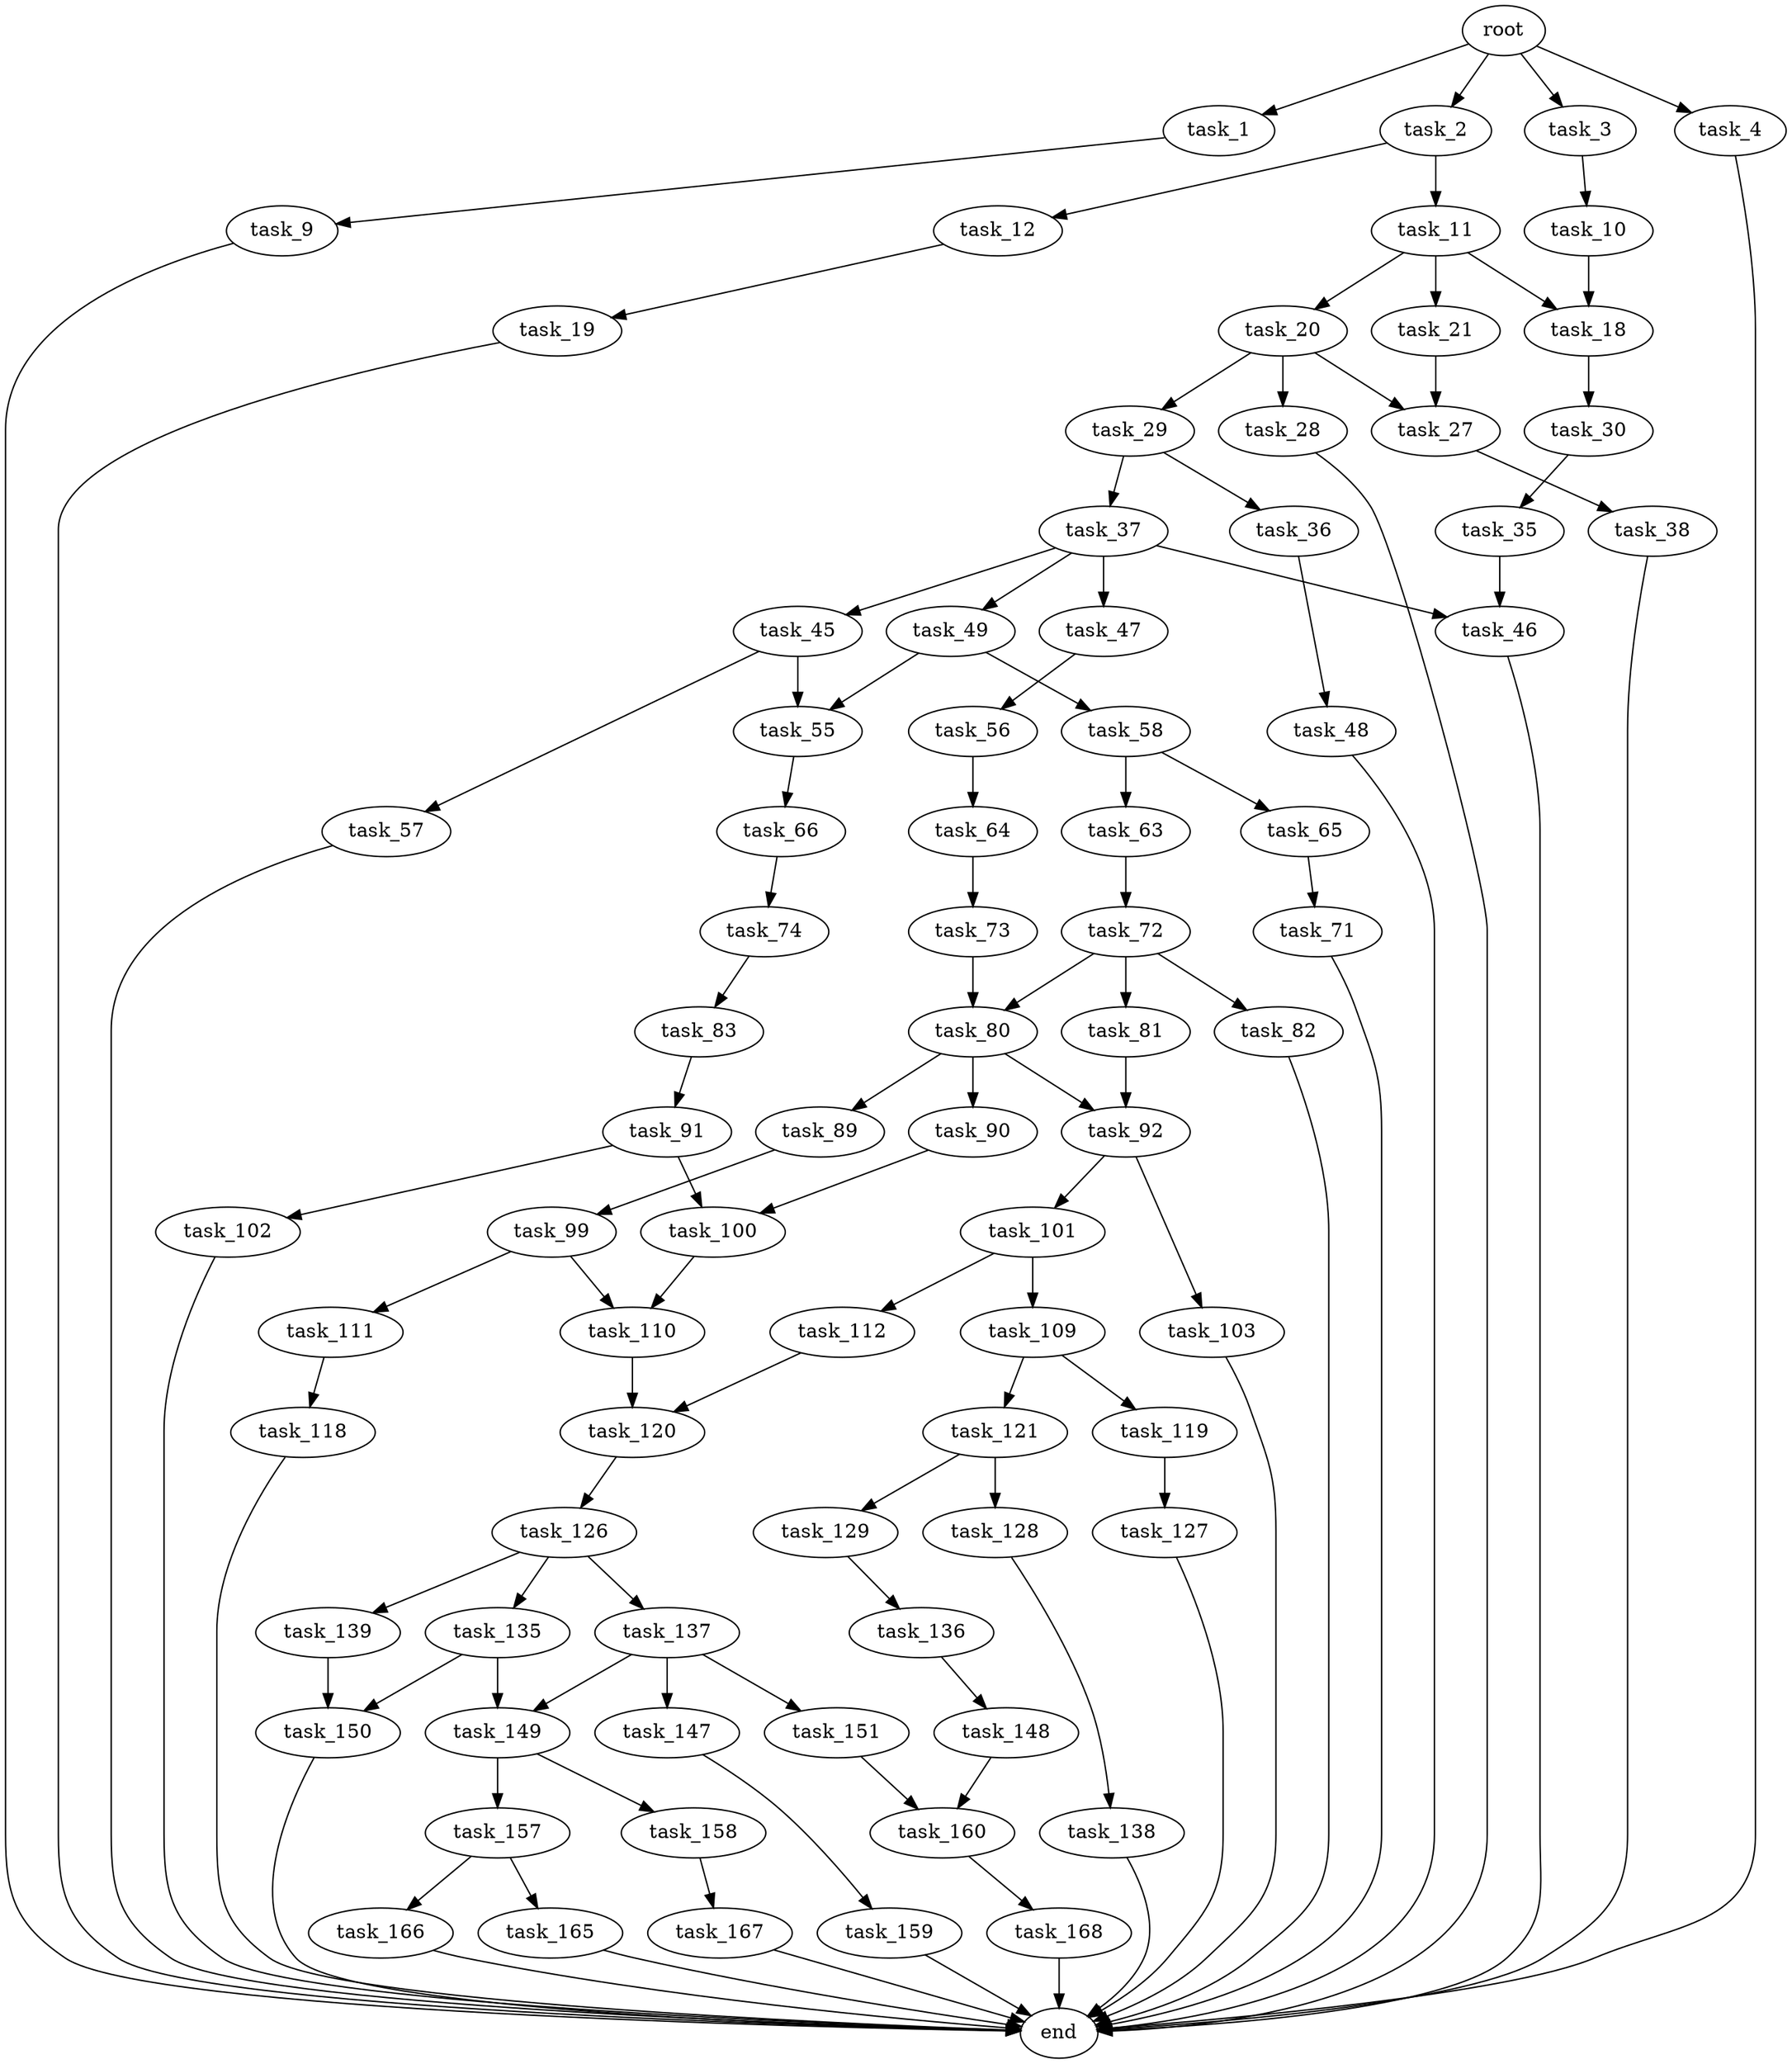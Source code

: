 digraph G {
  root [size="0.000000"];
  task_1 [size="792364720923.000000"];
  task_2 [size="231928233984.000000"];
  task_3 [size="782757789696.000000"];
  task_4 [size="399912885924.000000"];
  task_9 [size="549755813888.000000"];
  task_11 [size="28991029248.000000"];
  task_12 [size="129083614242.000000"];
  task_10 [size="305902755076.000000"];
  end [size="0.000000"];
  task_18 [size="27563430598.000000"];
  task_20 [size="1073741824000.000000"];
  task_21 [size="23389577178.000000"];
  task_19 [size="397443815236.000000"];
  task_30 [size="23735015966.000000"];
  task_27 [size="368293445632.000000"];
  task_28 [size="42695358656.000000"];
  task_29 [size="91287798478.000000"];
  task_38 [size="28556208648.000000"];
  task_36 [size="65483625730.000000"];
  task_37 [size="28991029248.000000"];
  task_35 [size="221271700827.000000"];
  task_46 [size="1854817706.000000"];
  task_48 [size="9186694482.000000"];
  task_45 [size="43903289449.000000"];
  task_47 [size="549755813888.000000"];
  task_49 [size="68719476736.000000"];
  task_55 [size="231928233984.000000"];
  task_57 [size="68719476736.000000"];
  task_56 [size="165253774703.000000"];
  task_58 [size="96898025300.000000"];
  task_66 [size="782757789696.000000"];
  task_64 [size="14250284874.000000"];
  task_63 [size="368293445632.000000"];
  task_65 [size="8589934592.000000"];
  task_72 [size="28991029248.000000"];
  task_73 [size="5772326519.000000"];
  task_71 [size="1105396357232.000000"];
  task_74 [size="204816953999.000000"];
  task_80 [size="134217728000.000000"];
  task_81 [size="4576109018.000000"];
  task_82 [size="8589934592.000000"];
  task_83 [size="134217728000.000000"];
  task_89 [size="624809845764.000000"];
  task_90 [size="126325537558.000000"];
  task_92 [size="1073741824000.000000"];
  task_91 [size="231928233984.000000"];
  task_99 [size="7593609725.000000"];
  task_100 [size="614063052040.000000"];
  task_102 [size="549755813888.000000"];
  task_101 [size="25256772259.000000"];
  task_103 [size="368293445632.000000"];
  task_110 [size="549755813888.000000"];
  task_111 [size="9619586294.000000"];
  task_109 [size="9720781695.000000"];
  task_112 [size="9727650178.000000"];
  task_119 [size="9203200634.000000"];
  task_121 [size="368293445632.000000"];
  task_120 [size="106017762417.000000"];
  task_118 [size="15024746473.000000"];
  task_127 [size="68719476736.000000"];
  task_126 [size="345021392608.000000"];
  task_128 [size="28991029248.000000"];
  task_129 [size="7620458976.000000"];
  task_135 [size="10171320513.000000"];
  task_137 [size="19353415556.000000"];
  task_139 [size="24235943235.000000"];
  task_138 [size="1073741824000.000000"];
  task_136 [size="665042163083.000000"];
  task_149 [size="753003743960.000000"];
  task_150 [size="16543224449.000000"];
  task_148 [size="134217728000.000000"];
  task_147 [size="231928233984.000000"];
  task_151 [size="8525687066.000000"];
  task_159 [size="509327135.000000"];
  task_160 [size="45774215141.000000"];
  task_157 [size="8589934592.000000"];
  task_158 [size="25179082136.000000"];
  task_165 [size="231928233984.000000"];
  task_166 [size="470676430980.000000"];
  task_167 [size="92006630961.000000"];
  task_168 [size="371076625540.000000"];

  root -> task_1 [size="1.000000"];
  root -> task_2 [size="1.000000"];
  root -> task_3 [size="1.000000"];
  root -> task_4 [size="1.000000"];
  task_1 -> task_9 [size="838860800.000000"];
  task_2 -> task_11 [size="301989888.000000"];
  task_2 -> task_12 [size="301989888.000000"];
  task_3 -> task_10 [size="679477248.000000"];
  task_4 -> end [size="1.000000"];
  task_9 -> end [size="1.000000"];
  task_11 -> task_18 [size="75497472.000000"];
  task_11 -> task_20 [size="75497472.000000"];
  task_11 -> task_21 [size="75497472.000000"];
  task_12 -> task_19 [size="411041792.000000"];
  task_10 -> task_18 [size="209715200.000000"];
  task_18 -> task_30 [size="536870912.000000"];
  task_20 -> task_27 [size="838860800.000000"];
  task_20 -> task_28 [size="838860800.000000"];
  task_20 -> task_29 [size="838860800.000000"];
  task_21 -> task_27 [size="33554432.000000"];
  task_19 -> end [size="1.000000"];
  task_30 -> task_35 [size="679477248.000000"];
  task_27 -> task_38 [size="411041792.000000"];
  task_28 -> end [size="1.000000"];
  task_29 -> task_36 [size="209715200.000000"];
  task_29 -> task_37 [size="209715200.000000"];
  task_38 -> end [size="1.000000"];
  task_36 -> task_48 [size="209715200.000000"];
  task_37 -> task_45 [size="75497472.000000"];
  task_37 -> task_46 [size="75497472.000000"];
  task_37 -> task_47 [size="75497472.000000"];
  task_37 -> task_49 [size="75497472.000000"];
  task_35 -> task_46 [size="301989888.000000"];
  task_46 -> end [size="1.000000"];
  task_48 -> end [size="1.000000"];
  task_45 -> task_55 [size="75497472.000000"];
  task_45 -> task_57 [size="75497472.000000"];
  task_47 -> task_56 [size="536870912.000000"];
  task_49 -> task_55 [size="134217728.000000"];
  task_49 -> task_58 [size="134217728.000000"];
  task_55 -> task_66 [size="301989888.000000"];
  task_57 -> end [size="1.000000"];
  task_56 -> task_64 [size="209715200.000000"];
  task_58 -> task_63 [size="301989888.000000"];
  task_58 -> task_65 [size="301989888.000000"];
  task_66 -> task_74 [size="679477248.000000"];
  task_64 -> task_73 [size="411041792.000000"];
  task_63 -> task_72 [size="411041792.000000"];
  task_65 -> task_71 [size="33554432.000000"];
  task_72 -> task_80 [size="75497472.000000"];
  task_72 -> task_81 [size="75497472.000000"];
  task_72 -> task_82 [size="75497472.000000"];
  task_73 -> task_80 [size="134217728.000000"];
  task_71 -> end [size="1.000000"];
  task_74 -> task_83 [size="679477248.000000"];
  task_80 -> task_89 [size="209715200.000000"];
  task_80 -> task_90 [size="209715200.000000"];
  task_80 -> task_92 [size="209715200.000000"];
  task_81 -> task_92 [size="134217728.000000"];
  task_82 -> end [size="1.000000"];
  task_83 -> task_91 [size="209715200.000000"];
  task_89 -> task_99 [size="536870912.000000"];
  task_90 -> task_100 [size="209715200.000000"];
  task_92 -> task_101 [size="838860800.000000"];
  task_92 -> task_103 [size="838860800.000000"];
  task_91 -> task_100 [size="301989888.000000"];
  task_91 -> task_102 [size="301989888.000000"];
  task_99 -> task_110 [size="209715200.000000"];
  task_99 -> task_111 [size="209715200.000000"];
  task_100 -> task_110 [size="679477248.000000"];
  task_102 -> end [size="1.000000"];
  task_101 -> task_109 [size="838860800.000000"];
  task_101 -> task_112 [size="838860800.000000"];
  task_103 -> end [size="1.000000"];
  task_110 -> task_120 [size="536870912.000000"];
  task_111 -> task_118 [size="838860800.000000"];
  task_109 -> task_119 [size="411041792.000000"];
  task_109 -> task_121 [size="411041792.000000"];
  task_112 -> task_120 [size="209715200.000000"];
  task_119 -> task_127 [size="411041792.000000"];
  task_121 -> task_128 [size="411041792.000000"];
  task_121 -> task_129 [size="411041792.000000"];
  task_120 -> task_126 [size="301989888.000000"];
  task_118 -> end [size="1.000000"];
  task_127 -> end [size="1.000000"];
  task_126 -> task_135 [size="301989888.000000"];
  task_126 -> task_137 [size="301989888.000000"];
  task_126 -> task_139 [size="301989888.000000"];
  task_128 -> task_138 [size="75497472.000000"];
  task_129 -> task_136 [size="536870912.000000"];
  task_135 -> task_149 [size="679477248.000000"];
  task_135 -> task_150 [size="679477248.000000"];
  task_137 -> task_147 [size="838860800.000000"];
  task_137 -> task_149 [size="838860800.000000"];
  task_137 -> task_151 [size="838860800.000000"];
  task_139 -> task_150 [size="411041792.000000"];
  task_138 -> end [size="1.000000"];
  task_136 -> task_148 [size="411041792.000000"];
  task_149 -> task_157 [size="536870912.000000"];
  task_149 -> task_158 [size="536870912.000000"];
  task_150 -> end [size="1.000000"];
  task_148 -> task_160 [size="209715200.000000"];
  task_147 -> task_159 [size="301989888.000000"];
  task_151 -> task_160 [size="134217728.000000"];
  task_159 -> end [size="1.000000"];
  task_160 -> task_168 [size="838860800.000000"];
  task_157 -> task_165 [size="33554432.000000"];
  task_157 -> task_166 [size="33554432.000000"];
  task_158 -> task_167 [size="411041792.000000"];
  task_165 -> end [size="1.000000"];
  task_166 -> end [size="1.000000"];
  task_167 -> end [size="1.000000"];
  task_168 -> end [size="1.000000"];
}
